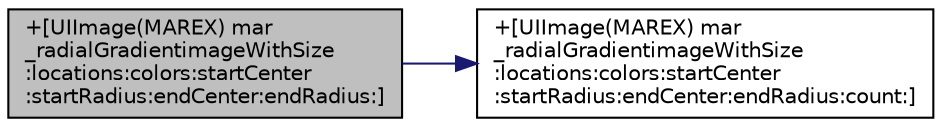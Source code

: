 digraph "+[UIImage(MAREX) mar_radialGradientimageWithSize:locations:colors:startCenter:startRadius:endCenter:endRadius:]"
{
  edge [fontname="Helvetica",fontsize="10",labelfontname="Helvetica",labelfontsize="10"];
  node [fontname="Helvetica",fontsize="10",shape=record];
  rankdir="LR";
  Node136 [label="+[UIImage(MAREX) mar\l_radialGradientimageWithSize\l:locations:colors:startCenter\l:startRadius:endCenter:endRadius:]",height=0.2,width=0.4,color="black", fillcolor="grey75", style="filled", fontcolor="black"];
  Node136 -> Node137 [color="midnightblue",fontsize="10",style="solid",fontname="Helvetica"];
  Node137 [label="+[UIImage(MAREX) mar\l_radialGradientimageWithSize\l:locations:colors:startCenter\l:startRadius:endCenter:endRadius:count:]",height=0.2,width=0.4,color="black", fillcolor="white", style="filled",URL="$category_u_i_image_07_m_a_r_e_x_08.html#aa2393056e3dfa282a3041c064091b7eb"];
}
